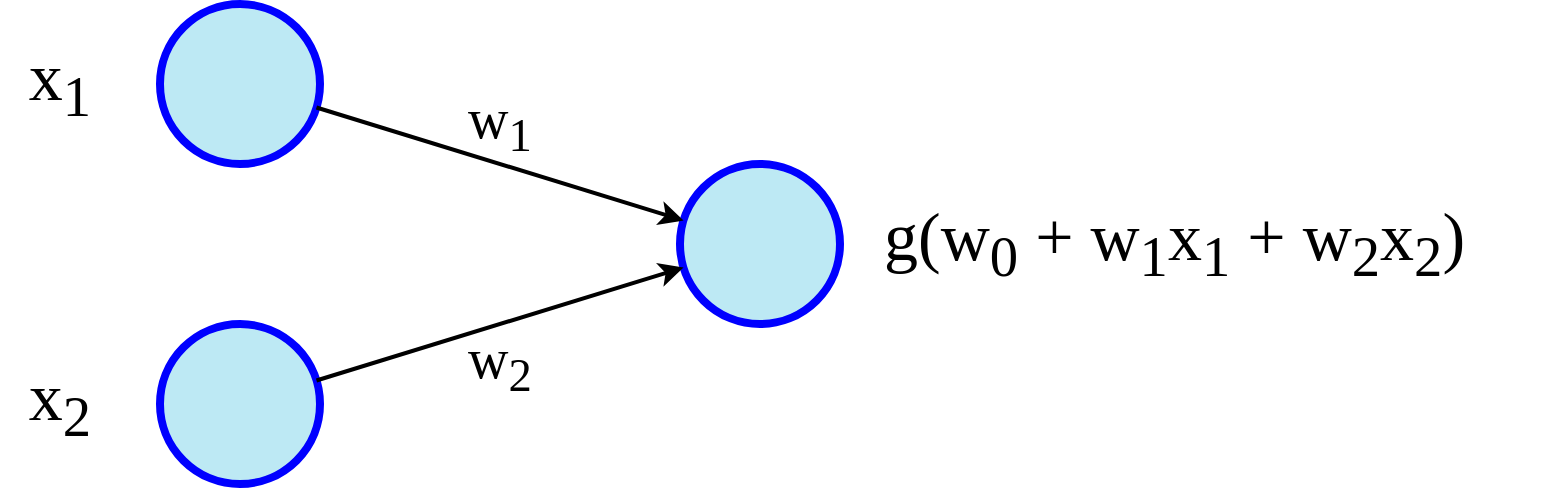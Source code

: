<mxfile version="21.6.8" type="device">
  <diagram name="Simple Neural Net" id="diagram1">
    <mxGraphModel dx="1036" dy="702" grid="1" gridSize="10" guides="1" tooltips="1" connect="1" arrows="1" fold="1" page="1" pageScale="1" pageWidth="850" pageHeight="1100" math="0" shadow="0">
      <root>
        <mxCell id="0" />
        <mxCell id="1" parent="0" />
        <mxCell id="_WSU7WrP7q1iSOvLgHSa-6" value="" style="ellipse;whiteSpace=wrap;html=1;aspect=fixed;fillColor=#BDE9F4;strokeColor=#0000FF;strokeWidth=4;" vertex="1" parent="1">
          <mxGeometry x="120" y="80" width="80" height="80" as="geometry" />
        </mxCell>
        <mxCell id="_WSU7WrP7q1iSOvLgHSa-7" value="&lt;font style=&quot;font-size: 34px&quot; face=&quot;Times New Roman&quot;&gt;x&lt;sub&gt;1&lt;/sub&gt;&lt;/font&gt;" style="text;html=1;strokeColor=none;fillColor=none;align=center;verticalAlign=middle;whiteSpace=wrap;rounded=0;fontColor=default;" vertex="1" parent="1">
          <mxGeometry x="40" y="100" width="60" height="40" as="geometry" />
        </mxCell>
        <mxCell id="_WSU7WrP7q1iSOvLgHSa-8" value="" style="ellipse;whiteSpace=wrap;html=1;aspect=fixed;fillColor=#BDE9F4;strokeColor=#0000FF;strokeWidth=4;" vertex="1" parent="1">
          <mxGeometry x="120" y="240" width="80" height="80" as="geometry" />
        </mxCell>
        <mxCell id="_WSU7WrP7q1iSOvLgHSa-9" value="&lt;font style=&quot;font-size: 34px&quot; face=&quot;Times New Roman&quot;&gt;x&lt;sub&gt;2&lt;/sub&gt;&lt;/font&gt;" style="text;html=1;strokeColor=none;fillColor=none;align=center;verticalAlign=middle;whiteSpace=wrap;rounded=0;fontColor=default;" vertex="1" parent="1">
          <mxGeometry x="40" y="260" width="60" height="40" as="geometry" />
        </mxCell>
        <mxCell id="_WSU7WrP7q1iSOvLgHSa-10" value="" style="ellipse;whiteSpace=wrap;html=1;aspect=fixed;fillColor=#BDE9F4;strokeColor=#0000FF;strokeWidth=4;" vertex="1" parent="1">
          <mxGeometry x="380" y="160" width="80" height="80" as="geometry" />
        </mxCell>
        <mxCell id="_WSU7WrP7q1iSOvLgHSa-11" value="" style="endArrow=classic;rounded=0;strokeColor=default;strokeWidth=2;labelBackgroundColor=none;fontColor=none;noLabel=1;" edge="1" parent="1" source="_WSU7WrP7q1iSOvLgHSa-6" target="_WSU7WrP7q1iSOvLgHSa-10">
          <mxGeometry width="50" height="50" relative="1" as="geometry">
            <mxPoint x="200" y="120" as="sourcePoint" />
            <mxPoint x="380" y="200" as="targetPoint" />
          </mxGeometry>
        </mxCell>
        <mxCell id="_WSU7WrP7q1iSOvLgHSa-12" value="" style="endArrow=classic;rounded=0;strokeColor=default;strokeWidth=2;labelBackgroundColor=none;fontColor=none;noLabel=1;" edge="1" parent="1" source="_WSU7WrP7q1iSOvLgHSa-8" target="_WSU7WrP7q1iSOvLgHSa-10">
          <mxGeometry width="50" height="50" relative="1" as="geometry">
            <mxPoint x="200" y="280" as="sourcePoint" />
            <mxPoint x="380" y="200" as="targetPoint" />
          </mxGeometry>
        </mxCell>
        <mxCell id="_WSU7WrP7q1iSOvLgHSa-13" value="&lt;font style=&quot;font-size: 28px&quot; face=&quot;Times New Roman&quot;&gt;w&lt;sub&gt;1&lt;/sub&gt;&lt;/font&gt;" style="text;html=1;strokeColor=none;fillColor=none;align=center;verticalAlign=middle;whiteSpace=wrap;rounded=0;fontColor=default;" vertex="1" parent="1">
          <mxGeometry x="260" y="125" width="60" height="30" as="geometry" />
        </mxCell>
        <mxCell id="_WSU7WrP7q1iSOvLgHSa-14" value="&lt;font style=&quot;font-size: 28px&quot; face=&quot;Times New Roman&quot;&gt;w&lt;sub&gt;2&lt;/sub&gt;&lt;/font&gt;" style="text;html=1;strokeColor=none;fillColor=none;align=center;verticalAlign=middle;whiteSpace=wrap;rounded=0;fontColor=default;" vertex="1" parent="1">
          <mxGeometry x="260" y="245" width="60" height="30" as="geometry" />
        </mxCell>
        <mxCell id="_WSU7WrP7q1iSOvLgHSa-15" value="&lt;font style=&quot;font-size: 34px&quot; face=&quot;Times New Roman&quot;&gt;g(w&lt;sub&gt;0&lt;/sub&gt; + w&lt;sub&gt;1&lt;/sub&gt;x&lt;sub&gt;1&lt;/sub&gt; + w&lt;sub&gt;2&lt;/sub&gt;x&lt;sub&gt;2&lt;/sub&gt;)&lt;/font&gt;" style="text;html=1;strokeColor=none;fillColor=none;align=left;verticalAlign=middle;whiteSpace=wrap;rounded=0;fontColor=default;" vertex="1" parent="1">
          <mxGeometry x="480" y="180" width="330" height="40" as="geometry" />
        </mxCell>
      </root>
    </mxGraphModel>
  </diagram>
</mxfile>
